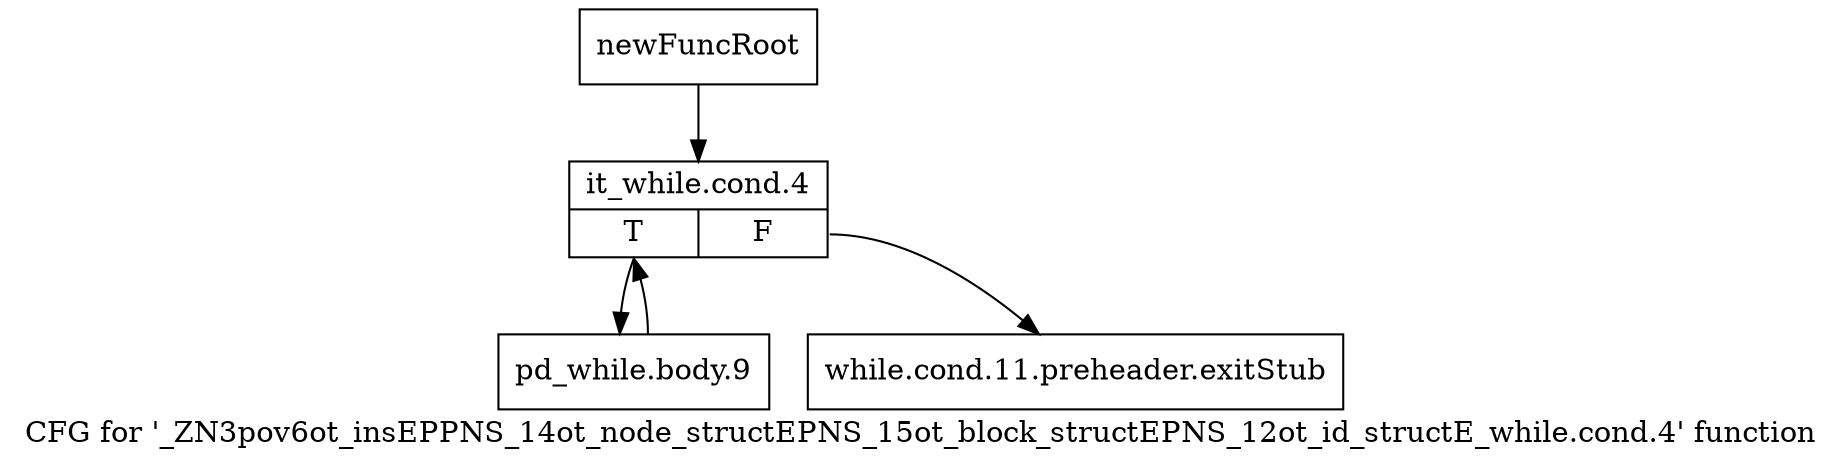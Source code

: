 digraph "CFG for '_ZN3pov6ot_insEPPNS_14ot_node_structEPNS_15ot_block_structEPNS_12ot_id_structE_while.cond.4' function" {
	label="CFG for '_ZN3pov6ot_insEPPNS_14ot_node_structEPNS_15ot_block_structEPNS_12ot_id_structE_while.cond.4' function";

	Node0x26cdd60 [shape=record,label="{newFuncRoot}"];
	Node0x26cdd60 -> Node0x26d9760;
	Node0x26d9710 [shape=record,label="{while.cond.11.preheader.exitStub}"];
	Node0x26d9760 [shape=record,label="{it_while.cond.4|{<s0>T|<s1>F}}"];
	Node0x26d9760:s0 -> Node0x26d97b0;
	Node0x26d9760:s1 -> Node0x26d9710;
	Node0x26d97b0 [shape=record,label="{pd_while.body.9}"];
	Node0x26d97b0 -> Node0x26d9760;
}
